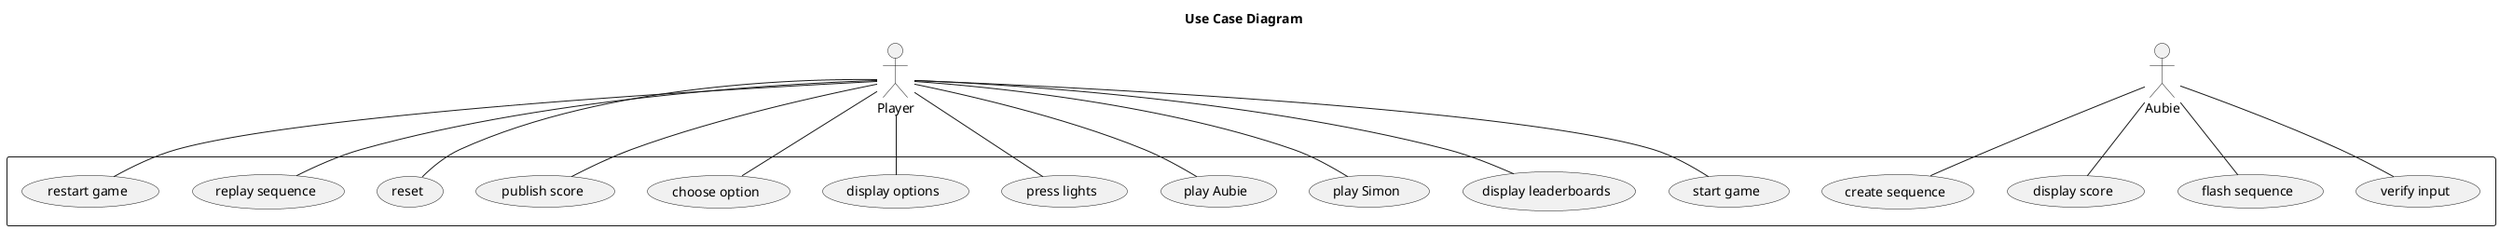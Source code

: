 @startuml
title Use Case Diagram

actor Player
actor Aubie

rectangle {

''' players uses
usecase "start game" as UC1
usecase "display leaderboards" as UC2
usecase "play Simon" as UC3
usecase "play Aubie" as UC4
usecase "press lights" as UC5
usecase "display options" as UC6
usecase "choose option" as UC7
usecase "publish score" as UC8
usecase "reset" as UC9
usecase "replay sequence" as UC10
usecase "restart game" as UC11

Player -- UC1
Player -- UC2
Player -- UC3
Player -- UC4
Player -- UC6
Player -- UC7

Player -- UC5
Player -- UC8
Player -- UC9
Player -- UC10
Player -- UC11


''' aubie uses
usecase "create sequence" as UC01
usecase "verify input" as UC02
usecase "flash sequence" as UC03
usecase "display score" as UC04

Aubie -- UC01
Aubie -- UC02
Aubie -- UC03
Aubie -- UC04
}


'actor Player
'actor Aubie
'should aubie be an actor? and if not isnt it him verifying the input sequence?

'rectangle  {
'usecase "publish score" as UC3
'usecase "start game" as UC2
'usecase "view score" as UC1
'usecase "flash sequence" as UC4
'usecase "verify input" as UC5
'Player -- UC2
'Player -- UC1
'Aubie -- UC4
'Aubie -- UC5

'UC2 ..> (press button): <<includes>>
'UC2 ..> (show Simon board): <<includes>>



@enduml

